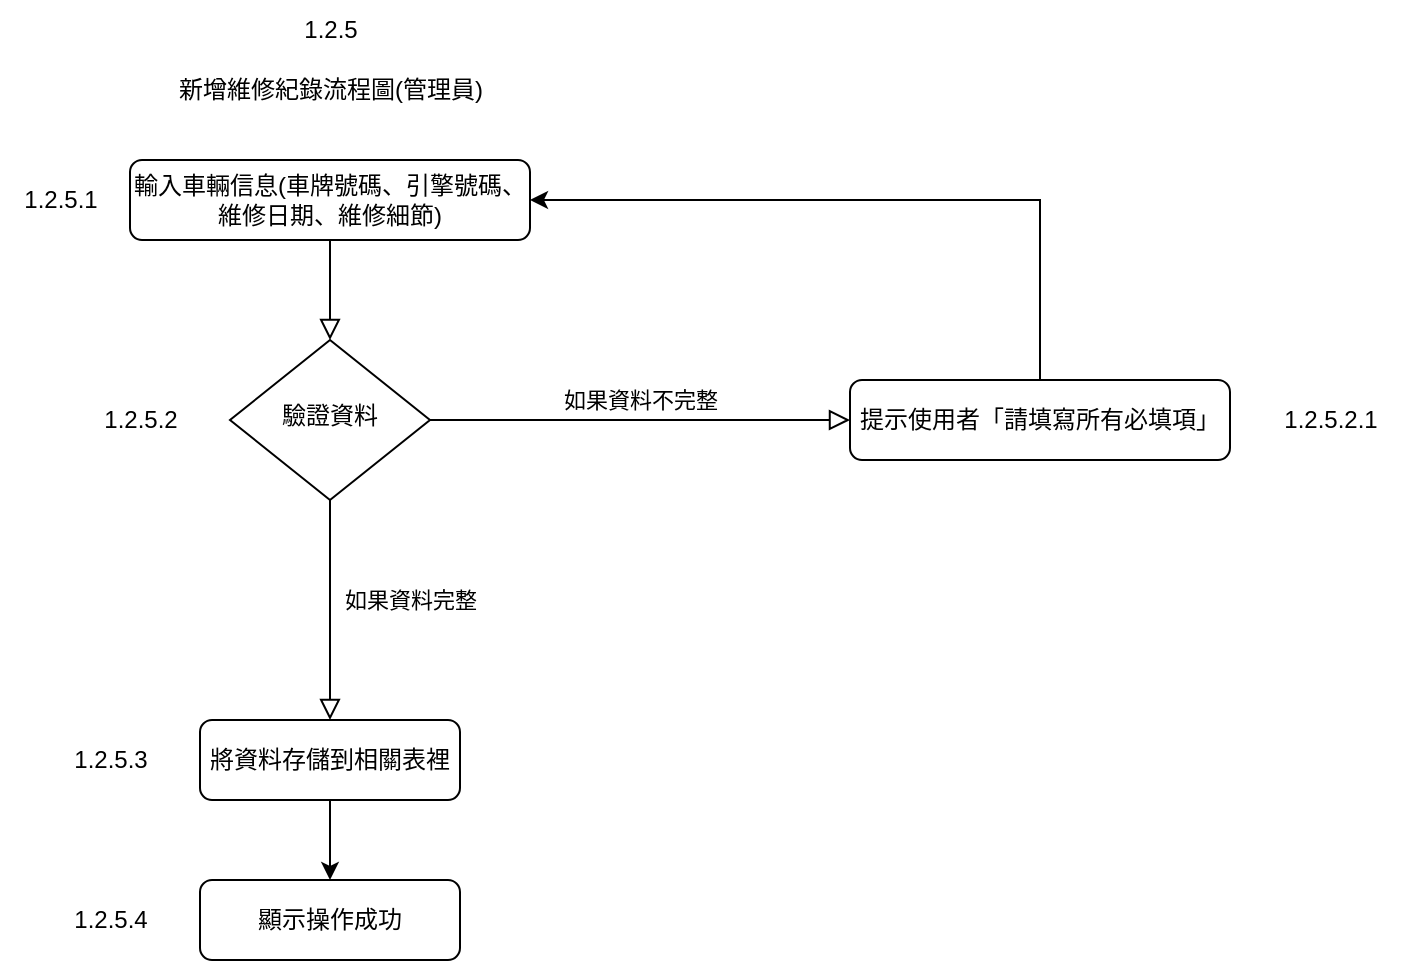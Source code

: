 <mxfile version="24.8.4">
  <diagram name="Page-1" id="UC1jUfUWWfGdeCDogA8o">
    <mxGraphModel dx="1434" dy="772" grid="1" gridSize="10" guides="1" tooltips="1" connect="1" arrows="1" fold="1" page="1" pageScale="1" pageWidth="827" pageHeight="1169" math="0" shadow="0">
      <root>
        <mxCell id="0" />
        <mxCell id="1" parent="0" />
        <mxCell id="HuFbkWinaVBAzgEqc3Ru-1" value="" style="rounded=0;html=1;jettySize=auto;orthogonalLoop=1;fontSize=11;endArrow=block;endFill=0;endSize=8;strokeWidth=1;shadow=0;labelBackgroundColor=none;edgeStyle=orthogonalEdgeStyle;" parent="1" source="HuFbkWinaVBAzgEqc3Ru-2" target="HuFbkWinaVBAzgEqc3Ru-5" edge="1">
          <mxGeometry relative="1" as="geometry" />
        </mxCell>
        <mxCell id="HuFbkWinaVBAzgEqc3Ru-2" value="輸入車輛信息(車牌號碼、引擎號碼、維修日期、維修細節)" style="rounded=1;whiteSpace=wrap;html=1;fontSize=12;glass=0;strokeWidth=1;shadow=0;" parent="1" vertex="1">
          <mxGeometry x="110" y="180" width="200" height="40" as="geometry" />
        </mxCell>
        <mxCell id="HuFbkWinaVBAzgEqc3Ru-3" value="如果資料完整" style="rounded=0;html=1;jettySize=auto;orthogonalLoop=1;fontSize=11;endArrow=block;endFill=0;endSize=8;strokeWidth=1;shadow=0;labelBackgroundColor=none;edgeStyle=orthogonalEdgeStyle;entryX=0.5;entryY=0;entryDx=0;entryDy=0;" parent="1" source="HuFbkWinaVBAzgEqc3Ru-5" target="HuFbkWinaVBAzgEqc3Ru-9" edge="1">
          <mxGeometry x="-0.091" y="40" relative="1" as="geometry">
            <mxPoint as="offset" />
            <mxPoint x="210" y="430" as="targetPoint" />
          </mxGeometry>
        </mxCell>
        <mxCell id="HuFbkWinaVBAzgEqc3Ru-4" value="如果資料不完整" style="edgeStyle=orthogonalEdgeStyle;rounded=0;html=1;jettySize=auto;orthogonalLoop=1;fontSize=11;endArrow=block;endFill=0;endSize=8;strokeWidth=1;shadow=0;labelBackgroundColor=none;" parent="1" source="HuFbkWinaVBAzgEqc3Ru-5" target="HuFbkWinaVBAzgEqc3Ru-7" edge="1">
          <mxGeometry y="10" relative="1" as="geometry">
            <mxPoint as="offset" />
          </mxGeometry>
        </mxCell>
        <mxCell id="HuFbkWinaVBAzgEqc3Ru-5" value="驗證資料" style="rhombus;whiteSpace=wrap;html=1;shadow=0;fontFamily=Helvetica;fontSize=12;align=center;strokeWidth=1;spacing=6;spacingTop=-4;" parent="1" vertex="1">
          <mxGeometry x="160" y="270" width="100" height="80" as="geometry" />
        </mxCell>
        <mxCell id="HuFbkWinaVBAzgEqc3Ru-6" style="edgeStyle=orthogonalEdgeStyle;rounded=0;orthogonalLoop=1;jettySize=auto;html=1;exitX=0.5;exitY=0;exitDx=0;exitDy=0;entryX=1;entryY=0.5;entryDx=0;entryDy=0;" parent="1" source="HuFbkWinaVBAzgEqc3Ru-7" target="HuFbkWinaVBAzgEqc3Ru-2" edge="1">
          <mxGeometry relative="1" as="geometry" />
        </mxCell>
        <mxCell id="HuFbkWinaVBAzgEqc3Ru-7" value="提示使用者「請填寫所有必填項」" style="rounded=1;whiteSpace=wrap;html=1;fontSize=12;glass=0;strokeWidth=1;shadow=0;" parent="1" vertex="1">
          <mxGeometry x="470" y="290" width="190" height="40" as="geometry" />
        </mxCell>
        <mxCell id="HuFbkWinaVBAzgEqc3Ru-8" value="" style="edgeStyle=orthogonalEdgeStyle;rounded=0;orthogonalLoop=1;jettySize=auto;html=1;" parent="1" source="HuFbkWinaVBAzgEqc3Ru-9" target="HuFbkWinaVBAzgEqc3Ru-11" edge="1">
          <mxGeometry relative="1" as="geometry" />
        </mxCell>
        <mxCell id="HuFbkWinaVBAzgEqc3Ru-9" value="將資料存儲到相關表裡" style="rounded=1;whiteSpace=wrap;html=1;fontSize=12;glass=0;strokeWidth=1;shadow=0;" parent="1" vertex="1">
          <mxGeometry x="145" y="460" width="130" height="40" as="geometry" />
        </mxCell>
        <mxCell id="HuFbkWinaVBAzgEqc3Ru-10" value="新增維修紀錄流程圖(管理員)" style="text;html=1;align=center;verticalAlign=middle;resizable=0;points=[];autosize=1;strokeColor=none;fillColor=none;" parent="1" vertex="1">
          <mxGeometry x="120" y="130" width="180" height="30" as="geometry" />
        </mxCell>
        <mxCell id="HuFbkWinaVBAzgEqc3Ru-11" value="顯示操作成功" style="rounded=1;whiteSpace=wrap;html=1;fontSize=12;glass=0;strokeWidth=1;shadow=0;" parent="1" vertex="1">
          <mxGeometry x="145" y="540" width="130" height="40" as="geometry" />
        </mxCell>
        <mxCell id="vX0lyhzSFgJIpqLpfu0u-1" value="1.2.5" style="text;html=1;align=center;verticalAlign=middle;resizable=0;points=[];autosize=1;strokeColor=none;fillColor=none;" vertex="1" parent="1">
          <mxGeometry x="185" y="100" width="50" height="30" as="geometry" />
        </mxCell>
        <mxCell id="vX0lyhzSFgJIpqLpfu0u-2" value="1.2.5.1" style="text;html=1;align=center;verticalAlign=middle;resizable=0;points=[];autosize=1;strokeColor=none;fillColor=none;" vertex="1" parent="1">
          <mxGeometry x="45" y="185" width="60" height="30" as="geometry" />
        </mxCell>
        <mxCell id="vX0lyhzSFgJIpqLpfu0u-3" value="1.2.5.2" style="text;html=1;align=center;verticalAlign=middle;resizable=0;points=[];autosize=1;strokeColor=none;fillColor=none;" vertex="1" parent="1">
          <mxGeometry x="85" y="295" width="60" height="30" as="geometry" />
        </mxCell>
        <mxCell id="vX0lyhzSFgJIpqLpfu0u-4" value="1.2.5.2.1" style="text;html=1;align=center;verticalAlign=middle;resizable=0;points=[];autosize=1;strokeColor=none;fillColor=none;" vertex="1" parent="1">
          <mxGeometry x="675" y="295" width="70" height="30" as="geometry" />
        </mxCell>
        <mxCell id="vX0lyhzSFgJIpqLpfu0u-5" value="1.2.5.3" style="text;html=1;align=center;verticalAlign=middle;resizable=0;points=[];autosize=1;strokeColor=none;fillColor=none;" vertex="1" parent="1">
          <mxGeometry x="70" y="465" width="60" height="30" as="geometry" />
        </mxCell>
        <mxCell id="vX0lyhzSFgJIpqLpfu0u-6" value="1.2.5.4" style="text;html=1;align=center;verticalAlign=middle;resizable=0;points=[];autosize=1;strokeColor=none;fillColor=none;" vertex="1" parent="1">
          <mxGeometry x="70" y="545" width="60" height="30" as="geometry" />
        </mxCell>
      </root>
    </mxGraphModel>
  </diagram>
</mxfile>

